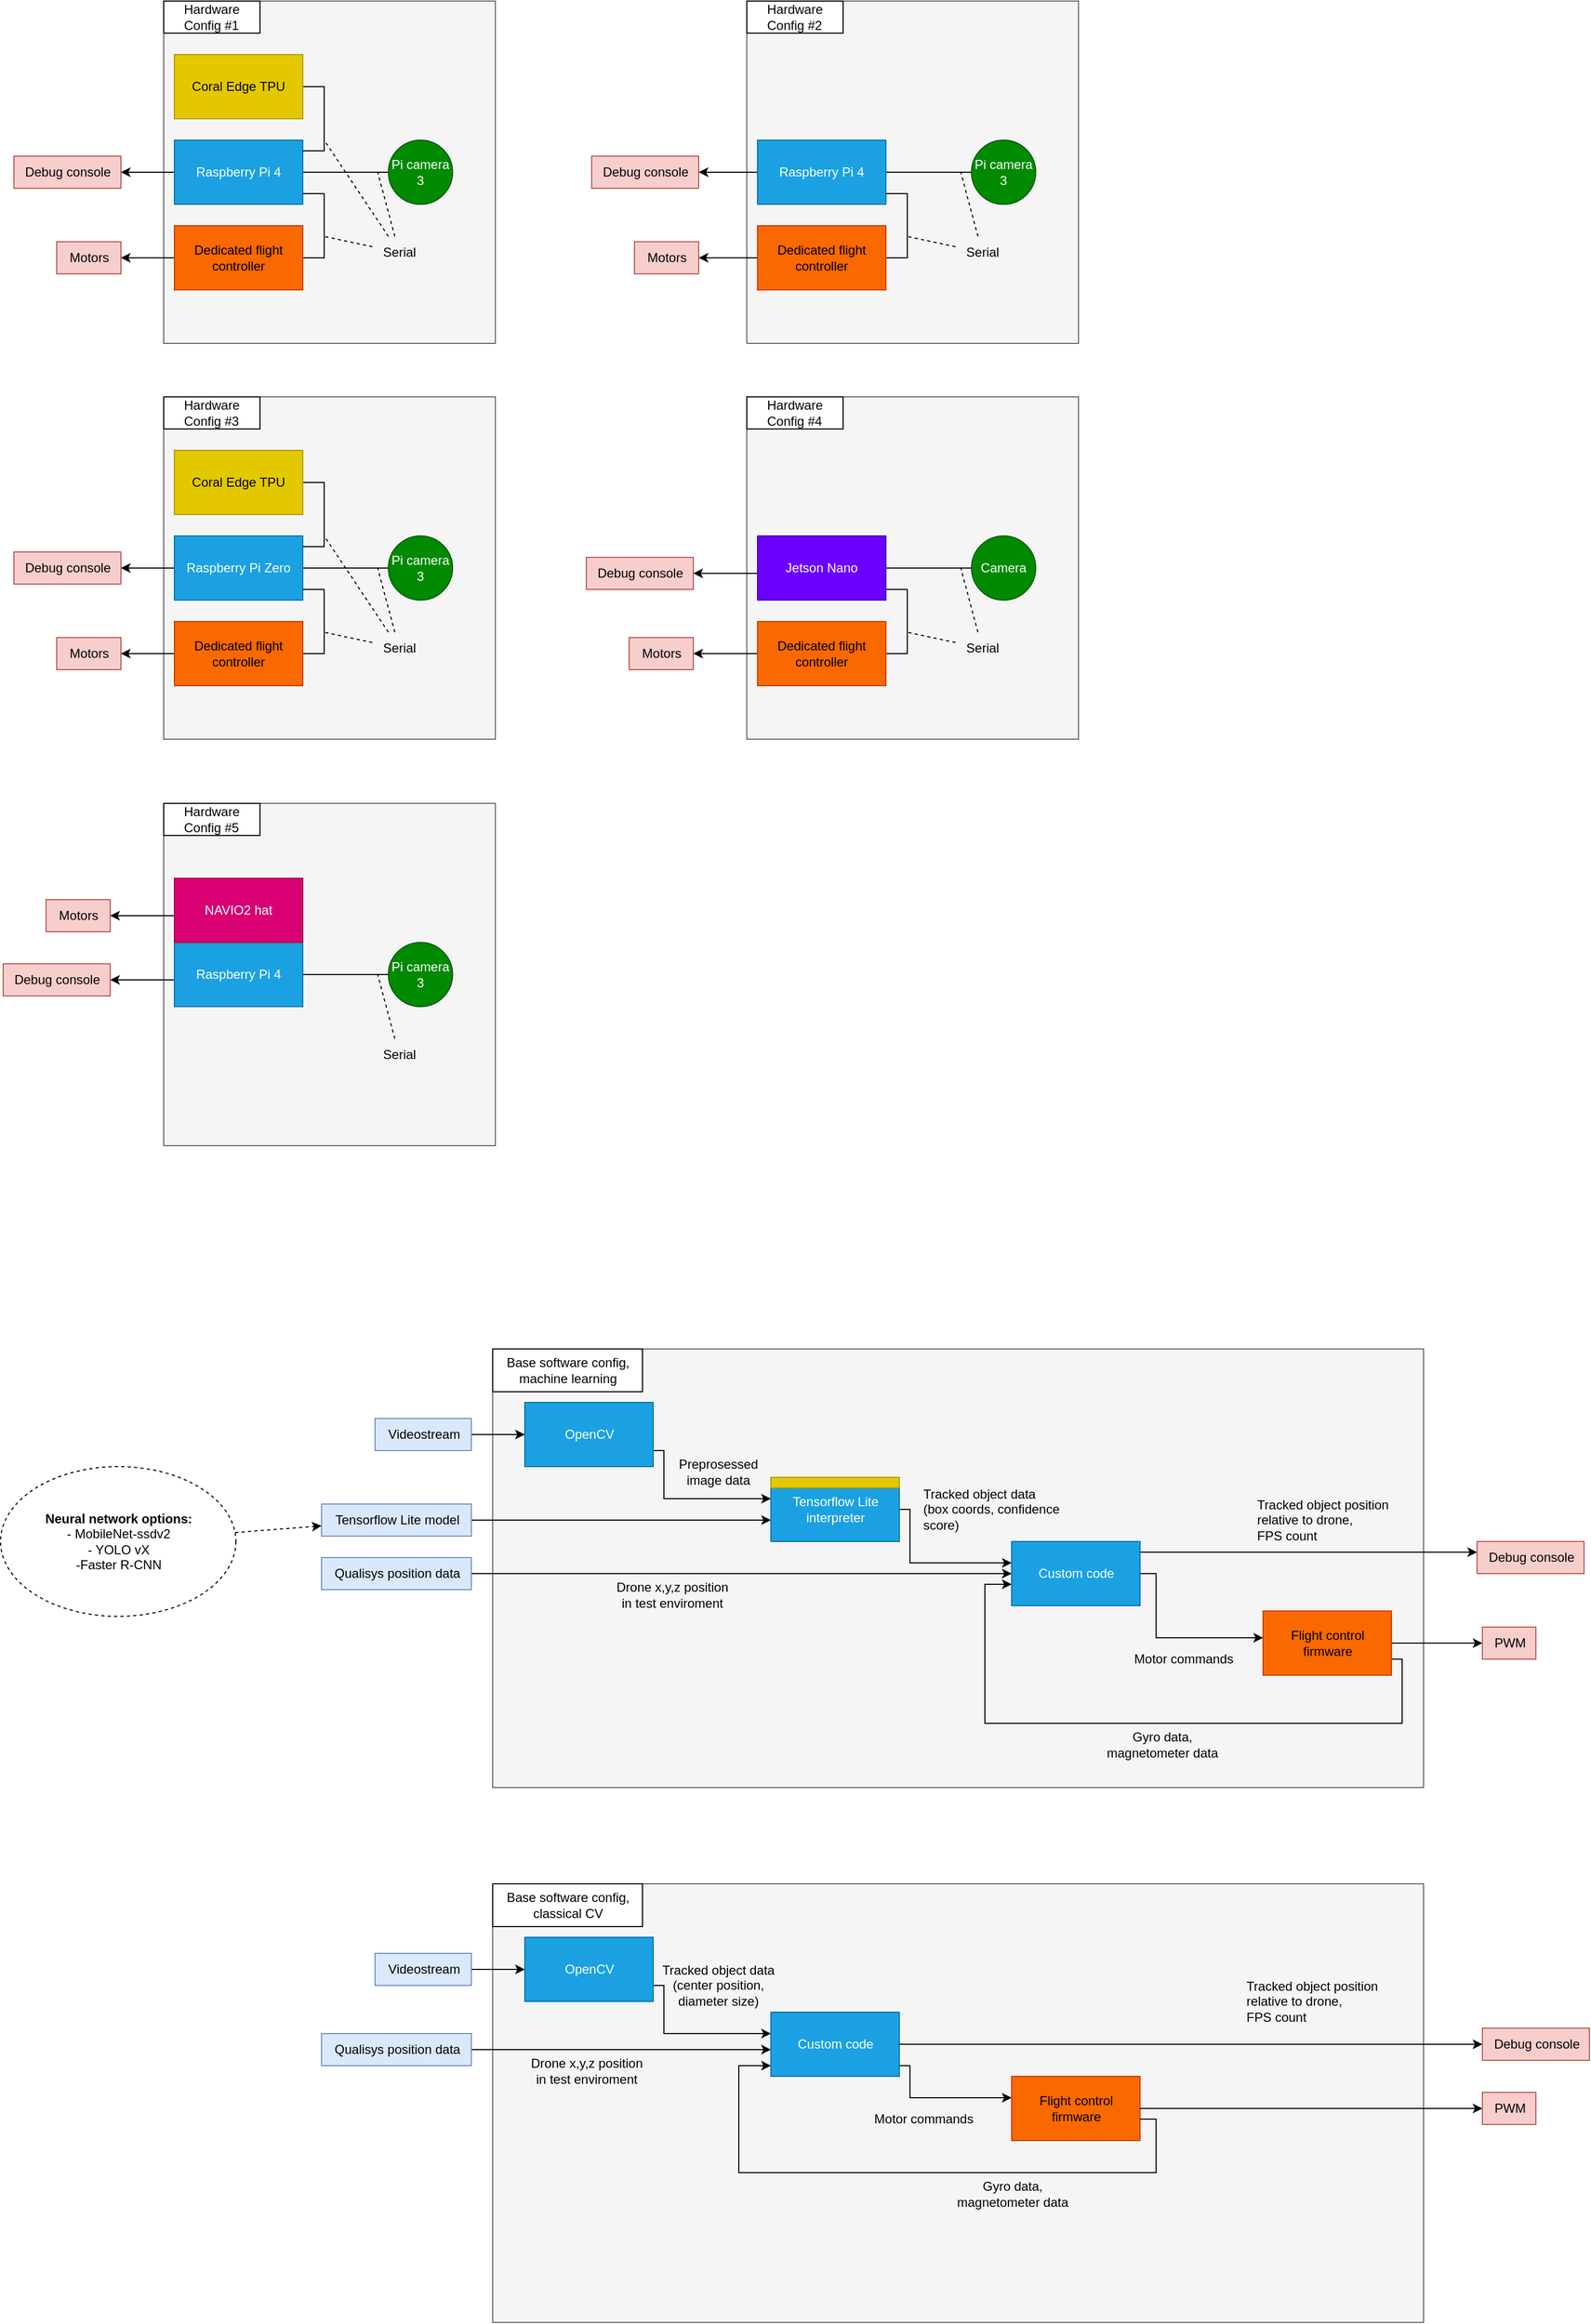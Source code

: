 <mxfile version="20.8.10" type="device"><diagram name="Page-1" id="Kj0ZN_prUlAHtw9oIp5Y"><mxGraphModel dx="2908" dy="1188" grid="1" gridSize="10" guides="1" tooltips="1" connect="1" arrows="1" fold="1" page="1" pageScale="1" pageWidth="850" pageHeight="1100" math="0" shadow="0"><root><mxCell id="0"/><mxCell id="1" parent="0"/><mxCell id="4bCiwn8rJhM3NHvvQHL1-121" value="" style="rounded=0;whiteSpace=wrap;html=1;fillColor=#f5f5f5;fontColor=#333333;strokeColor=#666666;" parent="1" vertex="1"><mxGeometry x="655" y="500" width="310" height="320" as="geometry"/></mxCell><mxCell id="4bCiwn8rJhM3NHvvQHL1-131" value="" style="rounded=0;whiteSpace=wrap;html=1;fillColor=#f5f5f5;fontColor=#333333;strokeColor=#666666;" parent="1" vertex="1"><mxGeometry x="110" y="880" width="310" height="320" as="geometry"/></mxCell><mxCell id="4bCiwn8rJhM3NHvvQHL1-142" value="" style="rounded=0;whiteSpace=wrap;html=1;strokeColor=#666666;fillColor=#f5f5f5;fontColor=#333333;" parent="1" vertex="1"><mxGeometry x="417.5" y="1390" width="870" height="410" as="geometry"/></mxCell><mxCell id="4bCiwn8rJhM3NHvvQHL1-1" value="" style="rounded=0;whiteSpace=wrap;html=1;fillColor=#f5f5f5;fontColor=#333333;strokeColor=#666666;" parent="1" vertex="1"><mxGeometry x="110" y="130" width="310" height="320" as="geometry"/></mxCell><mxCell id="4bCiwn8rJhM3NHvvQHL1-9" style="edgeStyle=orthogonalEdgeStyle;rounded=0;orthogonalLoop=1;jettySize=auto;html=1;endArrow=none;endFill=0;" parent="1" source="4bCiwn8rJhM3NHvvQHL1-2" target="4bCiwn8rJhM3NHvvQHL1-6" edge="1"><mxGeometry relative="1" as="geometry"/></mxCell><mxCell id="4bCiwn8rJhM3NHvvQHL1-164" style="edgeStyle=orthogonalEdgeStyle;rounded=0;orthogonalLoop=1;jettySize=auto;html=1;endArrow=classic;endFill=1;" parent="1" source="4bCiwn8rJhM3NHvvQHL1-2" target="4bCiwn8rJhM3NHvvQHL1-154" edge="1"><mxGeometry relative="1" as="geometry"/></mxCell><mxCell id="4bCiwn8rJhM3NHvvQHL1-2" value="Raspberry Pi 4" style="rounded=0;whiteSpace=wrap;html=1;fillColor=#1ba1e2;fontColor=#ffffff;strokeColor=#006EAF;" parent="1" vertex="1"><mxGeometry x="120" y="260" width="120" height="60" as="geometry"/></mxCell><mxCell id="4bCiwn8rJhM3NHvvQHL1-8" style="edgeStyle=orthogonalEdgeStyle;rounded=0;orthogonalLoop=1;jettySize=auto;html=1;endArrow=none;endFill=0;" parent="1" source="4bCiwn8rJhM3NHvvQHL1-3" edge="1"><mxGeometry relative="1" as="geometry"><mxPoint x="240" y="270" as="targetPoint"/><Array as="points"><mxPoint x="260" y="210"/><mxPoint x="260" y="270"/><mxPoint x="240" y="270"/></Array></mxGeometry></mxCell><mxCell id="4bCiwn8rJhM3NHvvQHL1-3" value="Coral Edge TPU" style="rounded=0;whiteSpace=wrap;html=1;fillColor=#e3c800;fontColor=#000000;strokeColor=#B09500;" parent="1" vertex="1"><mxGeometry x="120" y="180" width="120" height="60" as="geometry"/></mxCell><mxCell id="4bCiwn8rJhM3NHvvQHL1-10" style="edgeStyle=orthogonalEdgeStyle;rounded=0;orthogonalLoop=1;jettySize=auto;html=1;endArrow=none;endFill=0;" parent="1" source="4bCiwn8rJhM3NHvvQHL1-4" target="4bCiwn8rJhM3NHvvQHL1-2" edge="1"><mxGeometry relative="1" as="geometry"><Array as="points"><mxPoint x="260" y="370"/><mxPoint x="260" y="310"/></Array></mxGeometry></mxCell><mxCell id="4bCiwn8rJhM3NHvvQHL1-163" style="edgeStyle=orthogonalEdgeStyle;rounded=0;orthogonalLoop=1;jettySize=auto;html=1;endArrow=classic;endFill=1;" parent="1" source="4bCiwn8rJhM3NHvvQHL1-4" target="4bCiwn8rJhM3NHvvQHL1-153" edge="1"><mxGeometry relative="1" as="geometry"/></mxCell><mxCell id="4bCiwn8rJhM3NHvvQHL1-4" value="Dedicated flight controller" style="rounded=0;whiteSpace=wrap;html=1;fillColor=#fa6800;fontColor=#000000;strokeColor=#C73500;" parent="1" vertex="1"><mxGeometry x="120" y="340" width="120" height="60" as="geometry"/></mxCell><mxCell id="4bCiwn8rJhM3NHvvQHL1-6" value="Pi camera 3" style="ellipse;whiteSpace=wrap;html=1;aspect=fixed;fillColor=#008a00;fontColor=#ffffff;strokeColor=#005700;" parent="1" vertex="1"><mxGeometry x="320" y="260" width="60" height="60" as="geometry"/></mxCell><mxCell id="4bCiwn8rJhM3NHvvQHL1-28" style="rounded=0;orthogonalLoop=1;jettySize=auto;html=1;endArrow=none;endFill=0;dashed=1;" parent="1" source="4bCiwn8rJhM3NHvvQHL1-27" edge="1"><mxGeometry relative="1" as="geometry"><mxPoint x="260" y="350" as="targetPoint"/></mxGeometry></mxCell><mxCell id="4bCiwn8rJhM3NHvvQHL1-29" style="edgeStyle=none;rounded=0;orthogonalLoop=1;jettySize=auto;html=1;dashed=1;endArrow=none;endFill=0;" parent="1" source="4bCiwn8rJhM3NHvvQHL1-27" edge="1"><mxGeometry relative="1" as="geometry"><mxPoint x="310" y="290" as="targetPoint"/></mxGeometry></mxCell><mxCell id="4bCiwn8rJhM3NHvvQHL1-30" style="edgeStyle=none;rounded=0;orthogonalLoop=1;jettySize=auto;html=1;dashed=1;endArrow=none;endFill=0;" parent="1" source="4bCiwn8rJhM3NHvvQHL1-27" edge="1"><mxGeometry relative="1" as="geometry"><mxPoint x="260" y="260" as="targetPoint"/></mxGeometry></mxCell><mxCell id="4bCiwn8rJhM3NHvvQHL1-27" value="Serial" style="text;html=1;align=center;verticalAlign=middle;resizable=0;points=[];autosize=1;strokeColor=none;fillColor=none;" parent="1" vertex="1"><mxGeometry x="305" y="350" width="50" height="30" as="geometry"/></mxCell><mxCell id="4bCiwn8rJhM3NHvvQHL1-31" value="" style="rounded=0;whiteSpace=wrap;html=1;fillColor=#f5f5f5;fontColor=#333333;strokeColor=#666666;" parent="1" vertex="1"><mxGeometry x="110" y="500" width="310" height="320" as="geometry"/></mxCell><mxCell id="4bCiwn8rJhM3NHvvQHL1-32" style="edgeStyle=orthogonalEdgeStyle;rounded=0;orthogonalLoop=1;jettySize=auto;html=1;endArrow=none;endFill=0;" parent="1" source="4bCiwn8rJhM3NHvvQHL1-33" target="4bCiwn8rJhM3NHvvQHL1-38" edge="1"><mxGeometry relative="1" as="geometry"/></mxCell><mxCell id="4bCiwn8rJhM3NHvvQHL1-159" style="edgeStyle=orthogonalEdgeStyle;rounded=0;orthogonalLoop=1;jettySize=auto;html=1;endArrow=classic;endFill=1;" parent="1" source="4bCiwn8rJhM3NHvvQHL1-33" target="4bCiwn8rJhM3NHvvQHL1-158" edge="1"><mxGeometry relative="1" as="geometry"><Array as="points"><mxPoint x="100" y="660"/><mxPoint x="100" y="660"/></Array></mxGeometry></mxCell><mxCell id="4bCiwn8rJhM3NHvvQHL1-33" value="Raspberry Pi Zero" style="rounded=0;whiteSpace=wrap;html=1;fillColor=#1ba1e2;fontColor=#ffffff;strokeColor=#006EAF;" parent="1" vertex="1"><mxGeometry x="120" y="630" width="120" height="60" as="geometry"/></mxCell><mxCell id="4bCiwn8rJhM3NHvvQHL1-34" style="edgeStyle=orthogonalEdgeStyle;rounded=0;orthogonalLoop=1;jettySize=auto;html=1;endArrow=none;endFill=0;" parent="1" source="4bCiwn8rJhM3NHvvQHL1-35" edge="1"><mxGeometry relative="1" as="geometry"><mxPoint x="240" y="640" as="targetPoint"/><Array as="points"><mxPoint x="260" y="580"/><mxPoint x="260" y="640"/><mxPoint x="240" y="640"/></Array></mxGeometry></mxCell><mxCell id="4bCiwn8rJhM3NHvvQHL1-35" value="Coral Edge TPU" style="rounded=0;whiteSpace=wrap;html=1;fillColor=#e3c800;fontColor=#000000;strokeColor=#B09500;" parent="1" vertex="1"><mxGeometry x="120" y="550" width="120" height="60" as="geometry"/></mxCell><mxCell id="4bCiwn8rJhM3NHvvQHL1-36" style="edgeStyle=orthogonalEdgeStyle;rounded=0;orthogonalLoop=1;jettySize=auto;html=1;endArrow=none;endFill=0;" parent="1" source="4bCiwn8rJhM3NHvvQHL1-37" target="4bCiwn8rJhM3NHvvQHL1-33" edge="1"><mxGeometry relative="1" as="geometry"><Array as="points"><mxPoint x="260" y="740"/><mxPoint x="260" y="680"/></Array></mxGeometry></mxCell><mxCell id="4bCiwn8rJhM3NHvvQHL1-160" style="edgeStyle=orthogonalEdgeStyle;rounded=0;orthogonalLoop=1;jettySize=auto;html=1;endArrow=classic;endFill=1;" parent="1" source="4bCiwn8rJhM3NHvvQHL1-37" target="4bCiwn8rJhM3NHvvQHL1-157" edge="1"><mxGeometry relative="1" as="geometry"/></mxCell><mxCell id="4bCiwn8rJhM3NHvvQHL1-37" value="Dedicated flight controller" style="rounded=0;whiteSpace=wrap;html=1;fillColor=#fa6800;fontColor=#000000;strokeColor=#C73500;" parent="1" vertex="1"><mxGeometry x="120" y="710" width="120" height="60" as="geometry"/></mxCell><mxCell id="4bCiwn8rJhM3NHvvQHL1-38" value="Pi camera 3" style="ellipse;whiteSpace=wrap;html=1;aspect=fixed;fillColor=#008a00;fontColor=#ffffff;strokeColor=#005700;" parent="1" vertex="1"><mxGeometry x="320" y="630" width="60" height="60" as="geometry"/></mxCell><mxCell id="4bCiwn8rJhM3NHvvQHL1-39" style="rounded=0;orthogonalLoop=1;jettySize=auto;html=1;endArrow=none;endFill=0;dashed=1;" parent="1" source="4bCiwn8rJhM3NHvvQHL1-42" edge="1"><mxGeometry relative="1" as="geometry"><mxPoint x="260" y="720" as="targetPoint"/></mxGeometry></mxCell><mxCell id="4bCiwn8rJhM3NHvvQHL1-40" style="edgeStyle=none;rounded=0;orthogonalLoop=1;jettySize=auto;html=1;dashed=1;endArrow=none;endFill=0;" parent="1" source="4bCiwn8rJhM3NHvvQHL1-42" edge="1"><mxGeometry relative="1" as="geometry"><mxPoint x="310" y="660" as="targetPoint"/></mxGeometry></mxCell><mxCell id="4bCiwn8rJhM3NHvvQHL1-41" style="edgeStyle=none;rounded=0;orthogonalLoop=1;jettySize=auto;html=1;dashed=1;endArrow=none;endFill=0;" parent="1" source="4bCiwn8rJhM3NHvvQHL1-42" edge="1"><mxGeometry relative="1" as="geometry"><mxPoint x="260" y="630" as="targetPoint"/></mxGeometry></mxCell><mxCell id="4bCiwn8rJhM3NHvvQHL1-42" value="Serial" style="text;html=1;align=center;verticalAlign=middle;resizable=0;points=[];autosize=1;strokeColor=none;fillColor=none;" parent="1" vertex="1"><mxGeometry x="305" y="720" width="50" height="30" as="geometry"/></mxCell><mxCell id="4bCiwn8rJhM3NHvvQHL1-57" value="&lt;div style=&quot;text-align: left;&quot;&gt;&lt;span style=&quot;background-color: initial;&quot;&gt;Hardware&lt;/span&gt;&lt;/div&gt;&lt;div style=&quot;text-align: left;&quot;&gt;&lt;span style=&quot;background-color: initial;&quot;&gt;Config #1&lt;/span&gt;&lt;/div&gt;" style="rounded=0;whiteSpace=wrap;html=1;strokeColor=default;" parent="1" vertex="1"><mxGeometry x="110" y="130" width="90" height="30" as="geometry"/></mxCell><mxCell id="4bCiwn8rJhM3NHvvQHL1-58" value="&lt;div style=&quot;border-color: var(--border-color); text-align: left;&quot;&gt;Hardware&lt;/div&gt;&lt;div style=&quot;border-color: var(--border-color); text-align: left;&quot;&gt;&lt;span style=&quot;border-color: var(--border-color); background-color: initial;&quot;&gt;Config #3&lt;/span&gt;&lt;/div&gt;" style="rounded=0;whiteSpace=wrap;html=1;strokeColor=default;" parent="1" vertex="1"><mxGeometry x="110" y="500" width="90" height="30" as="geometry"/></mxCell><mxCell id="4bCiwn8rJhM3NHvvQHL1-93" style="edgeStyle=orthogonalEdgeStyle;rounded=0;orthogonalLoop=1;jettySize=auto;html=1;exitX=1;exitY=0.75;exitDx=0;exitDy=0;endArrow=classic;endFill=1;" parent="1" source="4bCiwn8rJhM3NHvvQHL1-77" target="4bCiwn8rJhM3NHvvQHL1-81" edge="1"><mxGeometry relative="1" as="geometry"><Array as="points"><mxPoint x="577.5" y="1485"/><mxPoint x="577.5" y="1530"/></Array></mxGeometry></mxCell><mxCell id="4bCiwn8rJhM3NHvvQHL1-77" value="OpenCV" style="rounded=0;whiteSpace=wrap;html=1;strokeColor=#006EAF;fillColor=#1ba1e2;fontColor=#ffffff;" parent="1" vertex="1"><mxGeometry x="447.5" y="1440" width="120" height="60" as="geometry"/></mxCell><mxCell id="4bCiwn8rJhM3NHvvQHL1-80" style="edgeStyle=none;rounded=0;orthogonalLoop=1;jettySize=auto;html=1;endArrow=classic;endFill=1;" parent="1" source="4bCiwn8rJhM3NHvvQHL1-79" target="4bCiwn8rJhM3NHvvQHL1-77" edge="1"><mxGeometry relative="1" as="geometry"/></mxCell><mxCell id="4bCiwn8rJhM3NHvvQHL1-79" value="Videostream" style="text;html=1;align=center;verticalAlign=middle;resizable=0;points=[];autosize=1;strokeColor=#6c8ebf;fillColor=#dae8fc;" parent="1" vertex="1"><mxGeometry x="307.5" y="1455" width="90" height="30" as="geometry"/></mxCell><mxCell id="4bCiwn8rJhM3NHvvQHL1-94" style="edgeStyle=orthogonalEdgeStyle;rounded=0;orthogonalLoop=1;jettySize=auto;html=1;endArrow=classic;endFill=1;" parent="1" source="4bCiwn8rJhM3NHvvQHL1-81" target="4bCiwn8rJhM3NHvvQHL1-85" edge="1"><mxGeometry relative="1" as="geometry"><Array as="points"><mxPoint x="807.5" y="1540"/><mxPoint x="807.5" y="1590"/></Array></mxGeometry></mxCell><mxCell id="4bCiwn8rJhM3NHvvQHL1-81" value="Tensorflow Lite&lt;br&gt;interpreter" style="rounded=0;whiteSpace=wrap;html=1;strokeColor=#006EAF;fillColor=#1ba1e2;fontColor=#ffffff;" parent="1" vertex="1"><mxGeometry x="677.5" y="1510" width="120" height="60" as="geometry"/></mxCell><mxCell id="4bCiwn8rJhM3NHvvQHL1-95" style="edgeStyle=orthogonalEdgeStyle;rounded=0;orthogonalLoop=1;jettySize=auto;html=1;endArrow=classic;endFill=1;" parent="1" source="4bCiwn8rJhM3NHvvQHL1-85" target="4bCiwn8rJhM3NHvvQHL1-88" edge="1"><mxGeometry relative="1" as="geometry"><Array as="points"><mxPoint x="1037.5" y="1600"/><mxPoint x="1037.5" y="1660"/></Array></mxGeometry></mxCell><mxCell id="4bCiwn8rJhM3NHvvQHL1-103" style="edgeStyle=orthogonalEdgeStyle;rounded=0;orthogonalLoop=1;jettySize=auto;html=1;endArrow=classic;endFill=1;" parent="1" source="4bCiwn8rJhM3NHvvQHL1-85" target="4bCiwn8rJhM3NHvvQHL1-102" edge="1"><mxGeometry relative="1" as="geometry"><Array as="points"><mxPoint x="1257.5" y="1580"/><mxPoint x="1257.5" y="1580"/></Array></mxGeometry></mxCell><mxCell id="4bCiwn8rJhM3NHvvQHL1-85" value="Custom code" style="rounded=0;whiteSpace=wrap;html=1;strokeColor=#006EAF;fillColor=#1ba1e2;fontColor=#ffffff;" parent="1" vertex="1"><mxGeometry x="902.5" y="1570" width="120" height="60" as="geometry"/></mxCell><mxCell id="4bCiwn8rJhM3NHvvQHL1-91" style="edgeStyle=orthogonalEdgeStyle;rounded=0;orthogonalLoop=1;jettySize=auto;html=1;endArrow=classic;endFill=1;" parent="1" source="4bCiwn8rJhM3NHvvQHL1-88" target="4bCiwn8rJhM3NHvvQHL1-90" edge="1"><mxGeometry relative="1" as="geometry"/></mxCell><mxCell id="4bCiwn8rJhM3NHvvQHL1-166" style="edgeStyle=orthogonalEdgeStyle;rounded=0;orthogonalLoop=1;jettySize=auto;html=1;endArrow=classic;endFill=1;" parent="1" source="4bCiwn8rJhM3NHvvQHL1-88" target="4bCiwn8rJhM3NHvvQHL1-85" edge="1"><mxGeometry relative="1" as="geometry"><Array as="points"><mxPoint x="1267.5" y="1680"/><mxPoint x="1267.5" y="1740"/><mxPoint x="877.5" y="1740"/><mxPoint x="877.5" y="1610"/></Array></mxGeometry></mxCell><mxCell id="4bCiwn8rJhM3NHvvQHL1-88" value="Flight control firmware" style="rounded=0;whiteSpace=wrap;html=1;fillColor=#fa6800;fontColor=#000000;strokeColor=#C73500;" parent="1" vertex="1"><mxGeometry x="1137.5" y="1635" width="120" height="60" as="geometry"/></mxCell><mxCell id="4bCiwn8rJhM3NHvvQHL1-90" value="PWM" style="text;html=1;align=center;verticalAlign=middle;resizable=0;points=[];autosize=1;strokeColor=#b85450;fillColor=#f8cecc;" parent="1" vertex="1"><mxGeometry x="1342.5" y="1650" width="50" height="30" as="geometry"/></mxCell><mxCell id="4bCiwn8rJhM3NHvvQHL1-97" value="Preprosessed &lt;br&gt;image data" style="text;html=1;align=center;verticalAlign=middle;resizable=0;points=[];autosize=1;strokeColor=none;fillColor=none;" parent="1" vertex="1"><mxGeometry x="577.5" y="1485" width="100" height="40" as="geometry"/></mxCell><mxCell id="4bCiwn8rJhM3NHvvQHL1-99" value="Tracked object data&lt;br&gt;(box coords, confidence&lt;br&gt;score)" style="text;html=1;align=left;verticalAlign=middle;resizable=0;points=[];autosize=1;strokeColor=none;fillColor=none;" parent="1" vertex="1"><mxGeometry x="817.5" y="1510" width="150" height="60" as="geometry"/></mxCell><mxCell id="4bCiwn8rJhM3NHvvQHL1-100" value="&lt;div style=&quot;text-align: left;&quot;&gt;&lt;span style=&quot;background-color: initial;&quot;&gt;Tracked object position&lt;/span&gt;&lt;/div&gt;&lt;div style=&quot;text-align: left;&quot;&gt;&lt;span style=&quot;background-color: initial;&quot;&gt;relative to drone,&lt;/span&gt;&lt;/div&gt;&lt;div style=&quot;text-align: left;&quot;&gt;&lt;span style=&quot;background-color: initial;&quot;&gt;FPS count&lt;/span&gt;&lt;/div&gt;" style="text;html=1;align=center;verticalAlign=middle;resizable=0;points=[];autosize=1;strokeColor=none;fillColor=none;" parent="1" vertex="1"><mxGeometry x="1117.5" y="1520" width="150" height="60" as="geometry"/></mxCell><mxCell id="4bCiwn8rJhM3NHvvQHL1-101" value="Motor commands" style="text;html=1;align=center;verticalAlign=middle;resizable=0;points=[];autosize=1;strokeColor=none;fillColor=none;" parent="1" vertex="1"><mxGeometry x="1002.5" y="1665" width="120" height="30" as="geometry"/></mxCell><mxCell id="4bCiwn8rJhM3NHvvQHL1-102" value="Debug console" style="text;html=1;align=center;verticalAlign=middle;resizable=0;points=[];autosize=1;strokeColor=#b85450;fillColor=#f8cecc;" parent="1" vertex="1"><mxGeometry x="1337.5" y="1570" width="100" height="30" as="geometry"/></mxCell><mxCell id="4bCiwn8rJhM3NHvvQHL1-105" style="edgeStyle=orthogonalEdgeStyle;rounded=0;orthogonalLoop=1;jettySize=auto;html=1;endArrow=classic;endFill=1;" parent="1" source="4bCiwn8rJhM3NHvvQHL1-104" target="4bCiwn8rJhM3NHvvQHL1-85" edge="1"><mxGeometry relative="1" as="geometry"><Array as="points"><mxPoint x="527.5" y="1600"/><mxPoint x="527.5" y="1600"/></Array></mxGeometry></mxCell><mxCell id="4bCiwn8rJhM3NHvvQHL1-104" value="Qualisys position data" style="text;html=1;align=center;verticalAlign=middle;resizable=0;points=[];autosize=1;strokeColor=#6c8ebf;fillColor=#dae8fc;" parent="1" vertex="1"><mxGeometry x="257.5" y="1585" width="140" height="30" as="geometry"/></mxCell><mxCell id="4bCiwn8rJhM3NHvvQHL1-106" value="" style="rounded=0;whiteSpace=wrap;html=1;strokeColor=#B09500;fillColor=#e3c800;fontColor=#000000;" parent="1" vertex="1"><mxGeometry x="677.5" y="1510" width="120" height="10" as="geometry"/></mxCell><mxCell id="4bCiwn8rJhM3NHvvQHL1-108" value="" style="rounded=0;whiteSpace=wrap;html=1;fillColor=#f5f5f5;fontColor=#333333;strokeColor=#666666;" parent="1" vertex="1"><mxGeometry x="655" y="130" width="310" height="320" as="geometry"/></mxCell><mxCell id="4bCiwn8rJhM3NHvvQHL1-109" style="edgeStyle=orthogonalEdgeStyle;rounded=0;orthogonalLoop=1;jettySize=auto;html=1;endArrow=none;endFill=0;" parent="1" source="4bCiwn8rJhM3NHvvQHL1-110" target="4bCiwn8rJhM3NHvvQHL1-115" edge="1"><mxGeometry relative="1" as="geometry"/></mxCell><mxCell id="4bCiwn8rJhM3NHvvQHL1-161" style="edgeStyle=orthogonalEdgeStyle;rounded=0;orthogonalLoop=1;jettySize=auto;html=1;endArrow=classic;endFill=1;" parent="1" source="4bCiwn8rJhM3NHvvQHL1-110" target="4bCiwn8rJhM3NHvvQHL1-156" edge="1"><mxGeometry relative="1" as="geometry"/></mxCell><mxCell id="4bCiwn8rJhM3NHvvQHL1-110" value="Raspberry Pi 4" style="rounded=0;whiteSpace=wrap;html=1;fillColor=#1ba1e2;fontColor=#ffffff;strokeColor=#006EAF;" parent="1" vertex="1"><mxGeometry x="665" y="260" width="120" height="60" as="geometry"/></mxCell><mxCell id="4bCiwn8rJhM3NHvvQHL1-113" style="edgeStyle=orthogonalEdgeStyle;rounded=0;orthogonalLoop=1;jettySize=auto;html=1;endArrow=none;endFill=0;" parent="1" source="4bCiwn8rJhM3NHvvQHL1-114" target="4bCiwn8rJhM3NHvvQHL1-110" edge="1"><mxGeometry relative="1" as="geometry"><Array as="points"><mxPoint x="805" y="370"/><mxPoint x="805" y="310"/></Array></mxGeometry></mxCell><mxCell id="4bCiwn8rJhM3NHvvQHL1-162" style="edgeStyle=orthogonalEdgeStyle;rounded=0;orthogonalLoop=1;jettySize=auto;html=1;endArrow=classic;endFill=1;" parent="1" source="4bCiwn8rJhM3NHvvQHL1-114" target="4bCiwn8rJhM3NHvvQHL1-155" edge="1"><mxGeometry relative="1" as="geometry"/></mxCell><mxCell id="4bCiwn8rJhM3NHvvQHL1-114" value="Dedicated flight controller" style="rounded=0;whiteSpace=wrap;html=1;fillColor=#fa6800;fontColor=#000000;strokeColor=#C73500;" parent="1" vertex="1"><mxGeometry x="665" y="340" width="120" height="60" as="geometry"/></mxCell><mxCell id="4bCiwn8rJhM3NHvvQHL1-115" value="Pi camera 3" style="ellipse;whiteSpace=wrap;html=1;aspect=fixed;fillColor=#008a00;fontColor=#ffffff;strokeColor=#005700;" parent="1" vertex="1"><mxGeometry x="865" y="260" width="60" height="60" as="geometry"/></mxCell><mxCell id="4bCiwn8rJhM3NHvvQHL1-116" style="rounded=0;orthogonalLoop=1;jettySize=auto;html=1;endArrow=none;endFill=0;dashed=1;" parent="1" source="4bCiwn8rJhM3NHvvQHL1-119" edge="1"><mxGeometry relative="1" as="geometry"><mxPoint x="805" y="350" as="targetPoint"/></mxGeometry></mxCell><mxCell id="4bCiwn8rJhM3NHvvQHL1-117" style="edgeStyle=none;rounded=0;orthogonalLoop=1;jettySize=auto;html=1;dashed=1;endArrow=none;endFill=0;" parent="1" source="4bCiwn8rJhM3NHvvQHL1-119" edge="1"><mxGeometry relative="1" as="geometry"><mxPoint x="855" y="290" as="targetPoint"/></mxGeometry></mxCell><mxCell id="4bCiwn8rJhM3NHvvQHL1-119" value="Serial" style="text;html=1;align=center;verticalAlign=middle;resizable=0;points=[];autosize=1;strokeColor=none;fillColor=none;" parent="1" vertex="1"><mxGeometry x="850" y="350" width="50" height="30" as="geometry"/></mxCell><mxCell id="4bCiwn8rJhM3NHvvQHL1-120" value="&lt;div style=&quot;border-color: var(--border-color); text-align: left;&quot;&gt;Hardware&lt;/div&gt;&lt;div style=&quot;border-color: var(--border-color); text-align: left;&quot;&gt;&lt;span style=&quot;border-color: var(--border-color); background-color: initial;&quot;&gt;Config #2&lt;/span&gt;&lt;/div&gt;" style="rounded=0;whiteSpace=wrap;html=1;strokeColor=default;" parent="1" vertex="1"><mxGeometry x="655" y="130" width="90" height="30" as="geometry"/></mxCell><mxCell id="4bCiwn8rJhM3NHvvQHL1-151" style="edgeStyle=orthogonalEdgeStyle;rounded=0;orthogonalLoop=1;jettySize=auto;html=1;endArrow=classic;endFill=1;" parent="1" source="4bCiwn8rJhM3NHvvQHL1-123" target="4bCiwn8rJhM3NHvvQHL1-150" edge="1"><mxGeometry relative="1" as="geometry"><Array as="points"><mxPoint x="655" y="665"/><mxPoint x="655" y="665"/></Array></mxGeometry></mxCell><mxCell id="4bCiwn8rJhM3NHvvQHL1-122" style="edgeStyle=orthogonalEdgeStyle;rounded=0;orthogonalLoop=1;jettySize=auto;html=1;endArrow=none;endFill=0;" parent="1" source="4bCiwn8rJhM3NHvvQHL1-123" target="4bCiwn8rJhM3NHvvQHL1-126" edge="1"><mxGeometry relative="1" as="geometry"/></mxCell><mxCell id="4bCiwn8rJhM3NHvvQHL1-123" value="Jetson Nano" style="rounded=0;whiteSpace=wrap;html=1;fillColor=#6a00ff;fontColor=#ffffff;strokeColor=#3700CC;" parent="1" vertex="1"><mxGeometry x="665" y="630" width="120" height="60" as="geometry"/></mxCell><mxCell id="4bCiwn8rJhM3NHvvQHL1-124" style="edgeStyle=orthogonalEdgeStyle;rounded=0;orthogonalLoop=1;jettySize=auto;html=1;endArrow=none;endFill=0;" parent="1" source="4bCiwn8rJhM3NHvvQHL1-125" target="4bCiwn8rJhM3NHvvQHL1-123" edge="1"><mxGeometry relative="1" as="geometry"><Array as="points"><mxPoint x="805" y="740"/><mxPoint x="805" y="680"/></Array></mxGeometry></mxCell><mxCell id="4bCiwn8rJhM3NHvvQHL1-152" style="edgeStyle=orthogonalEdgeStyle;rounded=0;orthogonalLoop=1;jettySize=auto;html=1;endArrow=classic;endFill=1;" parent="1" source="4bCiwn8rJhM3NHvvQHL1-125" target="4bCiwn8rJhM3NHvvQHL1-149" edge="1"><mxGeometry relative="1" as="geometry"><Array as="points"><mxPoint x="635" y="740"/><mxPoint x="635" y="740"/></Array></mxGeometry></mxCell><mxCell id="4bCiwn8rJhM3NHvvQHL1-125" value="Dedicated flight controller" style="rounded=0;whiteSpace=wrap;html=1;fillColor=#fa6800;fontColor=#000000;strokeColor=#C73500;" parent="1" vertex="1"><mxGeometry x="665" y="710" width="120" height="60" as="geometry"/></mxCell><mxCell id="4bCiwn8rJhM3NHvvQHL1-126" value="Camera" style="ellipse;whiteSpace=wrap;html=1;aspect=fixed;fillColor=#008a00;fontColor=#ffffff;strokeColor=#005700;" parent="1" vertex="1"><mxGeometry x="865" y="630" width="60" height="60" as="geometry"/></mxCell><mxCell id="4bCiwn8rJhM3NHvvQHL1-127" style="rounded=0;orthogonalLoop=1;jettySize=auto;html=1;endArrow=none;endFill=0;dashed=1;" parent="1" source="4bCiwn8rJhM3NHvvQHL1-129" edge="1"><mxGeometry relative="1" as="geometry"><mxPoint x="805" y="720" as="targetPoint"/></mxGeometry></mxCell><mxCell id="4bCiwn8rJhM3NHvvQHL1-128" style="edgeStyle=none;rounded=0;orthogonalLoop=1;jettySize=auto;html=1;dashed=1;endArrow=none;endFill=0;" parent="1" source="4bCiwn8rJhM3NHvvQHL1-129" edge="1"><mxGeometry relative="1" as="geometry"><mxPoint x="855" y="660" as="targetPoint"/></mxGeometry></mxCell><mxCell id="4bCiwn8rJhM3NHvvQHL1-129" value="Serial" style="text;html=1;align=center;verticalAlign=middle;resizable=0;points=[];autosize=1;fillColor=none;strokeColor=none;" parent="1" vertex="1"><mxGeometry x="850" y="720" width="50" height="30" as="geometry"/></mxCell><mxCell id="4bCiwn8rJhM3NHvvQHL1-130" value="&lt;div style=&quot;border-color: var(--border-color); text-align: left;&quot;&gt;Hardware&lt;/div&gt;&lt;div style=&quot;border-color: var(--border-color); text-align: left;&quot;&gt;&lt;span style=&quot;border-color: var(--border-color); background-color: initial;&quot;&gt;Config #4&lt;/span&gt;&lt;/div&gt;" style="rounded=0;whiteSpace=wrap;html=1;strokeColor=default;" parent="1" vertex="1"><mxGeometry x="655" y="500" width="90" height="30" as="geometry"/></mxCell><mxCell id="4bCiwn8rJhM3NHvvQHL1-147" style="edgeStyle=orthogonalEdgeStyle;rounded=0;orthogonalLoop=1;jettySize=auto;html=1;endArrow=classic;endFill=1;" parent="1" source="4bCiwn8rJhM3NHvvQHL1-133" target="4bCiwn8rJhM3NHvvQHL1-145" edge="1"><mxGeometry relative="1" as="geometry"><Array as="points"><mxPoint x="100" y="1045"/><mxPoint x="100" y="1045"/></Array></mxGeometry></mxCell><mxCell id="4bCiwn8rJhM3NHvvQHL1-132" style="edgeStyle=orthogonalEdgeStyle;rounded=0;orthogonalLoop=1;jettySize=auto;html=1;endArrow=none;endFill=0;" parent="1" source="4bCiwn8rJhM3NHvvQHL1-133" target="4bCiwn8rJhM3NHvvQHL1-136" edge="1"><mxGeometry relative="1" as="geometry"/></mxCell><mxCell id="4bCiwn8rJhM3NHvvQHL1-133" value="Raspberry Pi 4" style="rounded=0;whiteSpace=wrap;html=1;fillColor=#1ba1e2;fontColor=#ffffff;strokeColor=#006EAF;" parent="1" vertex="1"><mxGeometry x="120" y="1010" width="120" height="60" as="geometry"/></mxCell><mxCell id="4bCiwn8rJhM3NHvvQHL1-136" value="Pi camera 3" style="ellipse;whiteSpace=wrap;html=1;aspect=fixed;fillColor=#008a00;fontColor=#ffffff;strokeColor=#005700;" parent="1" vertex="1"><mxGeometry x="320" y="1010" width="60" height="60" as="geometry"/></mxCell><mxCell id="4bCiwn8rJhM3NHvvQHL1-138" style="edgeStyle=none;rounded=0;orthogonalLoop=1;jettySize=auto;html=1;dashed=1;endArrow=none;endFill=0;" parent="1" source="4bCiwn8rJhM3NHvvQHL1-139" edge="1"><mxGeometry relative="1" as="geometry"><mxPoint x="310" y="1040" as="targetPoint"/></mxGeometry></mxCell><mxCell id="4bCiwn8rJhM3NHvvQHL1-139" value="Serial" style="text;html=1;align=center;verticalAlign=middle;resizable=0;points=[];autosize=1;strokeColor=none;fillColor=none;" parent="1" vertex="1"><mxGeometry x="305" y="1100" width="50" height="30" as="geometry"/></mxCell><mxCell id="4bCiwn8rJhM3NHvvQHL1-140" value="&lt;div style=&quot;border-color: var(--border-color); text-align: left;&quot;&gt;Hardware&lt;/div&gt;&lt;div style=&quot;border-color: var(--border-color); text-align: left;&quot;&gt;&lt;span style=&quot;border-color: var(--border-color); background-color: initial;&quot;&gt;Config #5&lt;/span&gt;&lt;/div&gt;" style="rounded=0;whiteSpace=wrap;html=1;strokeColor=default;" parent="1" vertex="1"><mxGeometry x="110" y="880" width="90" height="30" as="geometry"/></mxCell><mxCell id="4bCiwn8rJhM3NHvvQHL1-148" style="edgeStyle=orthogonalEdgeStyle;rounded=0;orthogonalLoop=1;jettySize=auto;html=1;endArrow=classic;endFill=1;" parent="1" source="4bCiwn8rJhM3NHvvQHL1-141" target="4bCiwn8rJhM3NHvvQHL1-144" edge="1"><mxGeometry relative="1" as="geometry"><Array as="points"><mxPoint x="100" y="985"/><mxPoint x="100" y="985"/></Array></mxGeometry></mxCell><mxCell id="4bCiwn8rJhM3NHvvQHL1-141" value="NAVIO2 hat" style="rounded=0;whiteSpace=wrap;html=1;fillColor=#d80073;fontColor=#ffffff;strokeColor=#A50040;" parent="1" vertex="1"><mxGeometry x="120" y="950" width="120" height="60" as="geometry"/></mxCell><mxCell id="4bCiwn8rJhM3NHvvQHL1-143" value="&lt;div style=&quot;&quot;&gt;Base software config, machine learning&lt;/div&gt;" style="rounded=0;whiteSpace=wrap;html=1;strokeColor=default;fillColor=default;align=center;" parent="1" vertex="1"><mxGeometry x="417.5" y="1390" width="140" height="40" as="geometry"/></mxCell><mxCell id="4bCiwn8rJhM3NHvvQHL1-144" value="Motors" style="text;html=1;align=center;verticalAlign=middle;resizable=0;points=[];autosize=1;strokeColor=#b85450;fillColor=#f8cecc;" parent="1" vertex="1"><mxGeometry y="970" width="60" height="30" as="geometry"/></mxCell><mxCell id="4bCiwn8rJhM3NHvvQHL1-145" value="Debug console" style="text;html=1;align=center;verticalAlign=middle;resizable=0;points=[];autosize=1;strokeColor=#b85450;fillColor=#f8cecc;" parent="1" vertex="1"><mxGeometry x="-40" y="1030" width="100" height="30" as="geometry"/></mxCell><mxCell id="4bCiwn8rJhM3NHvvQHL1-149" value="Motors" style="text;html=1;align=center;verticalAlign=middle;resizable=0;points=[];autosize=1;strokeColor=#b85450;fillColor=#f8cecc;" parent="1" vertex="1"><mxGeometry x="545" y="725" width="60" height="30" as="geometry"/></mxCell><mxCell id="4bCiwn8rJhM3NHvvQHL1-150" value="Debug console" style="text;html=1;align=center;verticalAlign=middle;resizable=0;points=[];autosize=1;strokeColor=#b85450;fillColor=#f8cecc;" parent="1" vertex="1"><mxGeometry x="505" y="650" width="100" height="30" as="geometry"/></mxCell><mxCell id="4bCiwn8rJhM3NHvvQHL1-153" value="Motors" style="text;html=1;align=center;verticalAlign=middle;resizable=0;points=[];autosize=1;strokeColor=#b85450;fillColor=#f8cecc;" parent="1" vertex="1"><mxGeometry x="10" y="355" width="60" height="30" as="geometry"/></mxCell><mxCell id="4bCiwn8rJhM3NHvvQHL1-154" value="Debug console" style="text;html=1;align=center;verticalAlign=middle;resizable=0;points=[];autosize=1;strokeColor=#b85450;fillColor=#f8cecc;" parent="1" vertex="1"><mxGeometry x="-30" y="275" width="100" height="30" as="geometry"/></mxCell><mxCell id="4bCiwn8rJhM3NHvvQHL1-155" value="Motors" style="text;html=1;align=center;verticalAlign=middle;resizable=0;points=[];autosize=1;strokeColor=#b85450;fillColor=#f8cecc;" parent="1" vertex="1"><mxGeometry x="550" y="355" width="60" height="30" as="geometry"/></mxCell><mxCell id="4bCiwn8rJhM3NHvvQHL1-156" value="Debug console" style="text;html=1;align=center;verticalAlign=middle;resizable=0;points=[];autosize=1;strokeColor=#b85450;fillColor=#f8cecc;" parent="1" vertex="1"><mxGeometry x="510" y="275" width="100" height="30" as="geometry"/></mxCell><mxCell id="4bCiwn8rJhM3NHvvQHL1-157" value="Motors" style="text;html=1;align=center;verticalAlign=middle;resizable=0;points=[];autosize=1;strokeColor=#b85450;fillColor=#f8cecc;" parent="1" vertex="1"><mxGeometry x="10" y="725" width="60" height="30" as="geometry"/></mxCell><mxCell id="4bCiwn8rJhM3NHvvQHL1-158" value="Debug console" style="text;html=1;align=center;verticalAlign=middle;resizable=0;points=[];autosize=1;strokeColor=#b85450;fillColor=#f8cecc;" parent="1" vertex="1"><mxGeometry x="-30" y="645" width="100" height="30" as="geometry"/></mxCell><mxCell id="4bCiwn8rJhM3NHvvQHL1-165" value="Drone x,y,z position&lt;br&gt;in test enviroment" style="text;html=1;align=center;verticalAlign=middle;resizable=0;points=[];autosize=1;strokeColor=none;fillColor=none;" parent="1" vertex="1"><mxGeometry x="520" y="1600" width="130" height="40" as="geometry"/></mxCell><mxCell id="4bCiwn8rJhM3NHvvQHL1-168" value="Gyro data,&lt;br&gt;magnetometer data" style="text;html=1;align=center;verticalAlign=middle;resizable=0;points=[];autosize=1;strokeColor=none;fillColor=none;" parent="1" vertex="1"><mxGeometry x="977.5" y="1740" width="130" height="40" as="geometry"/></mxCell><mxCell id="VlZnGuftJHyD4p_p3O0c-2" style="edgeStyle=orthogonalEdgeStyle;rounded=0;orthogonalLoop=1;jettySize=auto;html=1;" edge="1" parent="1" source="VlZnGuftJHyD4p_p3O0c-1" target="4bCiwn8rJhM3NHvvQHL1-81"><mxGeometry relative="1" as="geometry"><Array as="points"><mxPoint x="607.5" y="1550"/><mxPoint x="607.5" y="1550"/></Array></mxGeometry></mxCell><mxCell id="VlZnGuftJHyD4p_p3O0c-1" value="Tensorflow Lite model" style="text;html=1;align=center;verticalAlign=middle;resizable=0;points=[];autosize=1;strokeColor=#6c8ebf;fillColor=#dae8fc;" vertex="1" parent="1"><mxGeometry x="257.5" y="1535" width="140" height="30" as="geometry"/></mxCell><mxCell id="VlZnGuftJHyD4p_p3O0c-3" value="" style="rounded=0;whiteSpace=wrap;html=1;strokeColor=#666666;fillColor=#f5f5f5;fontColor=#333333;" vertex="1" parent="1"><mxGeometry x="417.5" y="1890" width="870" height="410" as="geometry"/></mxCell><mxCell id="VlZnGuftJHyD4p_p3O0c-4" style="edgeStyle=orthogonalEdgeStyle;rounded=0;orthogonalLoop=1;jettySize=auto;html=1;exitX=1;exitY=0.75;exitDx=0;exitDy=0;endArrow=classic;endFill=1;" edge="1" parent="1" source="VlZnGuftJHyD4p_p3O0c-5" target="VlZnGuftJHyD4p_p3O0c-9"><mxGeometry relative="1" as="geometry"><Array as="points"><mxPoint x="577.5" y="1985"/><mxPoint x="577.5" y="2030"/></Array></mxGeometry></mxCell><mxCell id="VlZnGuftJHyD4p_p3O0c-5" value="OpenCV" style="rounded=0;whiteSpace=wrap;html=1;strokeColor=#006EAF;fillColor=#1ba1e2;fontColor=#ffffff;" vertex="1" parent="1"><mxGeometry x="447.5" y="1940" width="120" height="60" as="geometry"/></mxCell><mxCell id="VlZnGuftJHyD4p_p3O0c-6" style="edgeStyle=none;rounded=0;orthogonalLoop=1;jettySize=auto;html=1;endArrow=classic;endFill=1;" edge="1" parent="1" source="VlZnGuftJHyD4p_p3O0c-7" target="VlZnGuftJHyD4p_p3O0c-5"><mxGeometry relative="1" as="geometry"/></mxCell><mxCell id="VlZnGuftJHyD4p_p3O0c-7" value="Videostream" style="text;html=1;align=center;verticalAlign=middle;resizable=0;points=[];autosize=1;strokeColor=#6c8ebf;fillColor=#dae8fc;" vertex="1" parent="1"><mxGeometry x="307.5" y="1955" width="90" height="30" as="geometry"/></mxCell><mxCell id="VlZnGuftJHyD4p_p3O0c-8" style="edgeStyle=orthogonalEdgeStyle;rounded=0;orthogonalLoop=1;jettySize=auto;html=1;endArrow=classic;endFill=1;" edge="1" parent="1" source="VlZnGuftJHyD4p_p3O0c-9" target="VlZnGuftJHyD4p_p3O0c-12"><mxGeometry relative="1" as="geometry"><Array as="points"><mxPoint x="807.5" y="2060"/><mxPoint x="807.5" y="2090"/></Array></mxGeometry></mxCell><mxCell id="VlZnGuftJHyD4p_p3O0c-9" value="Custom code" style="rounded=0;whiteSpace=wrap;html=1;strokeColor=#006EAF;fillColor=#1ba1e2;fontColor=#ffffff;" vertex="1" parent="1"><mxGeometry x="677.5" y="2010" width="120" height="60" as="geometry"/></mxCell><mxCell id="VlZnGuftJHyD4p_p3O0c-11" style="edgeStyle=orthogonalEdgeStyle;rounded=0;orthogonalLoop=1;jettySize=auto;html=1;endArrow=classic;endFill=1;" edge="1" parent="1" source="VlZnGuftJHyD4p_p3O0c-9" target="VlZnGuftJHyD4p_p3O0c-21"><mxGeometry relative="1" as="geometry"><Array as="points"><mxPoint x="1387.5" y="2030"/></Array></mxGeometry></mxCell><mxCell id="VlZnGuftJHyD4p_p3O0c-12" value="Flight control firmware" style="rounded=0;whiteSpace=wrap;html=1;strokeColor=#C73500;fillColor=#fa6800;fontColor=#000000;" vertex="1" parent="1"><mxGeometry x="902.5" y="2070" width="120" height="60" as="geometry"/></mxCell><mxCell id="VlZnGuftJHyD4p_p3O0c-13" style="edgeStyle=orthogonalEdgeStyle;rounded=0;orthogonalLoop=1;jettySize=auto;html=1;endArrow=classic;endFill=1;" edge="1" parent="1" source="VlZnGuftJHyD4p_p3O0c-12" target="VlZnGuftJHyD4p_p3O0c-16"><mxGeometry relative="1" as="geometry"><mxPoint x="1257.5" y="2165" as="sourcePoint"/></mxGeometry></mxCell><mxCell id="VlZnGuftJHyD4p_p3O0c-14" style="edgeStyle=orthogonalEdgeStyle;rounded=0;orthogonalLoop=1;jettySize=auto;html=1;endArrow=classic;endFill=1;" edge="1" parent="1" source="VlZnGuftJHyD4p_p3O0c-12" target="VlZnGuftJHyD4p_p3O0c-9"><mxGeometry relative="1" as="geometry"><Array as="points"><mxPoint x="1037.5" y="2110"/><mxPoint x="1037.5" y="2160"/><mxPoint x="647.5" y="2160"/><mxPoint x="647.5" y="2060"/></Array></mxGeometry></mxCell><mxCell id="VlZnGuftJHyD4p_p3O0c-16" value="PWM" style="text;html=1;align=center;verticalAlign=middle;resizable=0;points=[];autosize=1;strokeColor=#b85450;fillColor=#f8cecc;" vertex="1" parent="1"><mxGeometry x="1342.5" y="2085" width="50" height="30" as="geometry"/></mxCell><mxCell id="VlZnGuftJHyD4p_p3O0c-17" value="Tracked object data&lt;br&gt;(center position,&lt;br&gt;diameter size)" style="text;html=1;align=center;verticalAlign=middle;resizable=0;points=[];autosize=1;strokeColor=none;fillColor=none;" vertex="1" parent="1"><mxGeometry x="562.5" y="1955" width="130" height="60" as="geometry"/></mxCell><mxCell id="VlZnGuftJHyD4p_p3O0c-19" value="&lt;div style=&quot;text-align: left;&quot;&gt;&lt;span style=&quot;background-color: initial;&quot;&gt;Tracked object position&lt;/span&gt;&lt;/div&gt;&lt;div style=&quot;text-align: left;&quot;&gt;&lt;span style=&quot;background-color: initial;&quot;&gt;relative to drone,&lt;/span&gt;&lt;/div&gt;&lt;div style=&quot;text-align: left;&quot;&gt;&lt;span style=&quot;background-color: initial;&quot;&gt;FPS count&lt;/span&gt;&lt;/div&gt;" style="text;html=1;align=center;verticalAlign=middle;resizable=0;points=[];autosize=1;strokeColor=none;fillColor=none;" vertex="1" parent="1"><mxGeometry x="1107.5" y="1970" width="150" height="60" as="geometry"/></mxCell><mxCell id="VlZnGuftJHyD4p_p3O0c-21" value="Debug console" style="text;html=1;align=center;verticalAlign=middle;resizable=0;points=[];autosize=1;strokeColor=#b85450;fillColor=#f8cecc;" vertex="1" parent="1"><mxGeometry x="1342.5" y="2025" width="100" height="30" as="geometry"/></mxCell><mxCell id="VlZnGuftJHyD4p_p3O0c-22" style="edgeStyle=orthogonalEdgeStyle;rounded=0;orthogonalLoop=1;jettySize=auto;html=1;endArrow=classic;endFill=1;" edge="1" parent="1" source="VlZnGuftJHyD4p_p3O0c-23" target="VlZnGuftJHyD4p_p3O0c-9"><mxGeometry relative="1" as="geometry"><Array as="points"><mxPoint x="327.5" y="2040"/></Array></mxGeometry></mxCell><mxCell id="VlZnGuftJHyD4p_p3O0c-23" value="Qualisys position data" style="text;html=1;align=center;verticalAlign=middle;resizable=0;points=[];autosize=1;strokeColor=#6c8ebf;fillColor=#dae8fc;" vertex="1" parent="1"><mxGeometry x="257.5" y="2030" width="140" height="30" as="geometry"/></mxCell><mxCell id="VlZnGuftJHyD4p_p3O0c-25" value="&lt;div style=&quot;&quot;&gt;Base software config, classical CV&lt;/div&gt;" style="rounded=0;whiteSpace=wrap;html=1;strokeColor=default;fillColor=default;align=center;" vertex="1" parent="1"><mxGeometry x="417.5" y="1890" width="140" height="40" as="geometry"/></mxCell><mxCell id="VlZnGuftJHyD4p_p3O0c-26" value="Drone x,y,z position&lt;br&gt;in test enviroment" style="text;html=1;align=center;verticalAlign=middle;resizable=0;points=[];autosize=1;strokeColor=none;fillColor=none;" vertex="1" parent="1"><mxGeometry x="440" y="2045" width="130" height="40" as="geometry"/></mxCell><mxCell id="VlZnGuftJHyD4p_p3O0c-27" value="Gyro data,&lt;br&gt;magnetometer data" style="text;html=1;align=center;verticalAlign=middle;resizable=0;points=[];autosize=1;strokeColor=none;fillColor=none;" vertex="1" parent="1"><mxGeometry x="837.5" y="2160" width="130" height="40" as="geometry"/></mxCell><mxCell id="VlZnGuftJHyD4p_p3O0c-32" style="rounded=0;orthogonalLoop=1;jettySize=auto;html=1;dashed=1;" edge="1" parent="1" source="VlZnGuftJHyD4p_p3O0c-31" target="VlZnGuftJHyD4p_p3O0c-1"><mxGeometry relative="1" as="geometry"/></mxCell><mxCell id="VlZnGuftJHyD4p_p3O0c-31" value="&lt;b&gt;Neural network options:&lt;br style=&quot;border-color: var(--border-color);&quot;&gt;&lt;/b&gt;- MobileNet-ssdv2&lt;br style=&quot;border-color: var(--border-color);&quot;&gt;- YOLO vX&lt;br&gt;-Faster R-CNN" style="ellipse;whiteSpace=wrap;html=1;fillColor=none;dashed=1;" vertex="1" parent="1"><mxGeometry x="-42.5" y="1500" width="220" height="140" as="geometry"/></mxCell><mxCell id="VlZnGuftJHyD4p_p3O0c-33" value="Motor commands" style="text;html=1;align=center;verticalAlign=middle;resizable=0;points=[];autosize=1;strokeColor=none;fillColor=none;" vertex="1" parent="1"><mxGeometry x="760" y="2095" width="120" height="30" as="geometry"/></mxCell></root></mxGraphModel></diagram></mxfile>